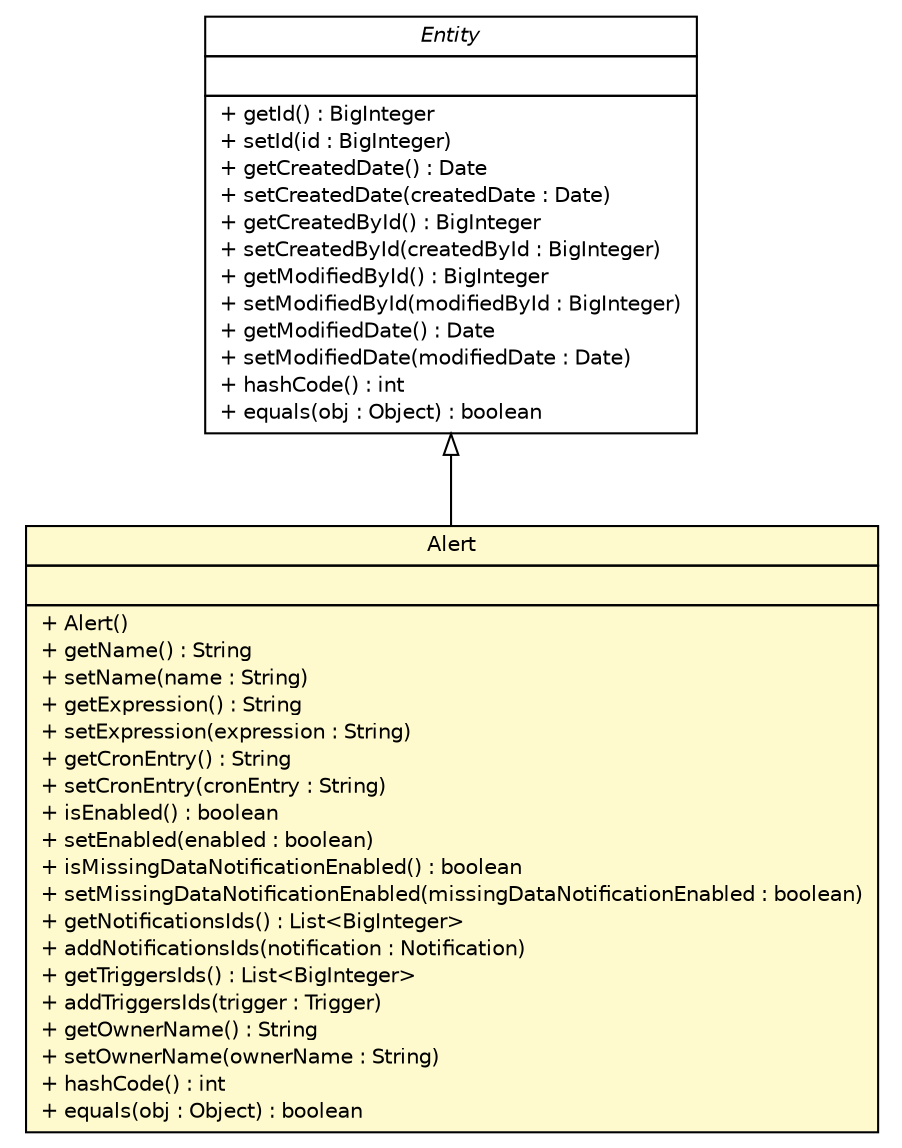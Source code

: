 #!/usr/local/bin/dot
#
# Class diagram 
# Generated by UMLGraph version R5_6 (http://www.umlgraph.org/)
#

digraph G {
	edge [fontname="Helvetica",fontsize=10,labelfontname="Helvetica",labelfontsize=10];
	node [fontname="Helvetica",fontsize=10,shape=plaintext];
	nodesep=0.25;
	ranksep=0.5;
	// com.salesforce.dva.argus.sdk.entity.Alert
	c126 [label=<<table title="com.salesforce.dva.argus.sdk.entity.Alert" border="0" cellborder="1" cellspacing="0" cellpadding="2" port="p" bgcolor="lemonChiffon" href="./Alert.html">
		<tr><td><table border="0" cellspacing="0" cellpadding="1">
<tr><td align="center" balign="center"> Alert </td></tr>
		</table></td></tr>
		<tr><td><table border="0" cellspacing="0" cellpadding="1">
<tr><td align="left" balign="left">  </td></tr>
		</table></td></tr>
		<tr><td><table border="0" cellspacing="0" cellpadding="1">
<tr><td align="left" balign="left"> + Alert() </td></tr>
<tr><td align="left" balign="left"> + getName() : String </td></tr>
<tr><td align="left" balign="left"> + setName(name : String) </td></tr>
<tr><td align="left" balign="left"> + getExpression() : String </td></tr>
<tr><td align="left" balign="left"> + setExpression(expression : String) </td></tr>
<tr><td align="left" balign="left"> + getCronEntry() : String </td></tr>
<tr><td align="left" balign="left"> + setCronEntry(cronEntry : String) </td></tr>
<tr><td align="left" balign="left"> + isEnabled() : boolean </td></tr>
<tr><td align="left" balign="left"> + setEnabled(enabled : boolean) </td></tr>
<tr><td align="left" balign="left"> + isMissingDataNotificationEnabled() : boolean </td></tr>
<tr><td align="left" balign="left"> + setMissingDataNotificationEnabled(missingDataNotificationEnabled : boolean) </td></tr>
<tr><td align="left" balign="left"> + getNotificationsIds() : List&lt;BigInteger&gt; </td></tr>
<tr><td align="left" balign="left"> + addNotificationsIds(notification : Notification) </td></tr>
<tr><td align="left" balign="left"> + getTriggersIds() : List&lt;BigInteger&gt; </td></tr>
<tr><td align="left" balign="left"> + addTriggersIds(trigger : Trigger) </td></tr>
<tr><td align="left" balign="left"> + getOwnerName() : String </td></tr>
<tr><td align="left" balign="left"> + setOwnerName(ownerName : String) </td></tr>
<tr><td align="left" balign="left"> + hashCode() : int </td></tr>
<tr><td align="left" balign="left"> + equals(obj : Object) : boolean </td></tr>
		</table></td></tr>
		</table>>, URL="./Alert.html", fontname="Helvetica", fontcolor="black", fontsize=10.0];
	//com.salesforce.dva.argus.sdk.entity.Alert extends com.salesforce.dva.argus.sdk.entity.Entity
	c127:p -> c126:p [dir=back,arrowtail=empty];
	// com.salesforce.dva.argus.sdk.entity.Entity
	c127 [label=<<table title="com.salesforce.dva.argus.sdk.entity.Entity" border="0" cellborder="1" cellspacing="0" cellpadding="2" port="p" href="http://java.sun.com/j2se/1.4.2/docs/api/com/salesforce/dva/argus/sdk/entity/Entity.html">
		<tr><td><table border="0" cellspacing="0" cellpadding="1">
<tr><td align="center" balign="center"><font face="Helvetica-Oblique"> Entity </font></td></tr>
		</table></td></tr>
		<tr><td><table border="0" cellspacing="0" cellpadding="1">
<tr><td align="left" balign="left">  </td></tr>
		</table></td></tr>
		<tr><td><table border="0" cellspacing="0" cellpadding="1">
<tr><td align="left" balign="left"> + getId() : BigInteger </td></tr>
<tr><td align="left" balign="left"> + setId(id : BigInteger) </td></tr>
<tr><td align="left" balign="left"> + getCreatedDate() : Date </td></tr>
<tr><td align="left" balign="left"> + setCreatedDate(createdDate : Date) </td></tr>
<tr><td align="left" balign="left"> + getCreatedById() : BigInteger </td></tr>
<tr><td align="left" balign="left"> + setCreatedById(createdById : BigInteger) </td></tr>
<tr><td align="left" balign="left"> + getModifiedById() : BigInteger </td></tr>
<tr><td align="left" balign="left"> + setModifiedById(modifiedById : BigInteger) </td></tr>
<tr><td align="left" balign="left"> + getModifiedDate() : Date </td></tr>
<tr><td align="left" balign="left"> + setModifiedDate(modifiedDate : Date) </td></tr>
<tr><td align="left" balign="left"> + hashCode() : int </td></tr>
<tr><td align="left" balign="left"> + equals(obj : Object) : boolean </td></tr>
		</table></td></tr>
		</table>>, URL="http://java.sun.com/j2se/1.4.2/docs/api/com/salesforce/dva/argus/sdk/entity/Entity.html", fontname="Helvetica", fontcolor="black", fontsize=10.0];
}

